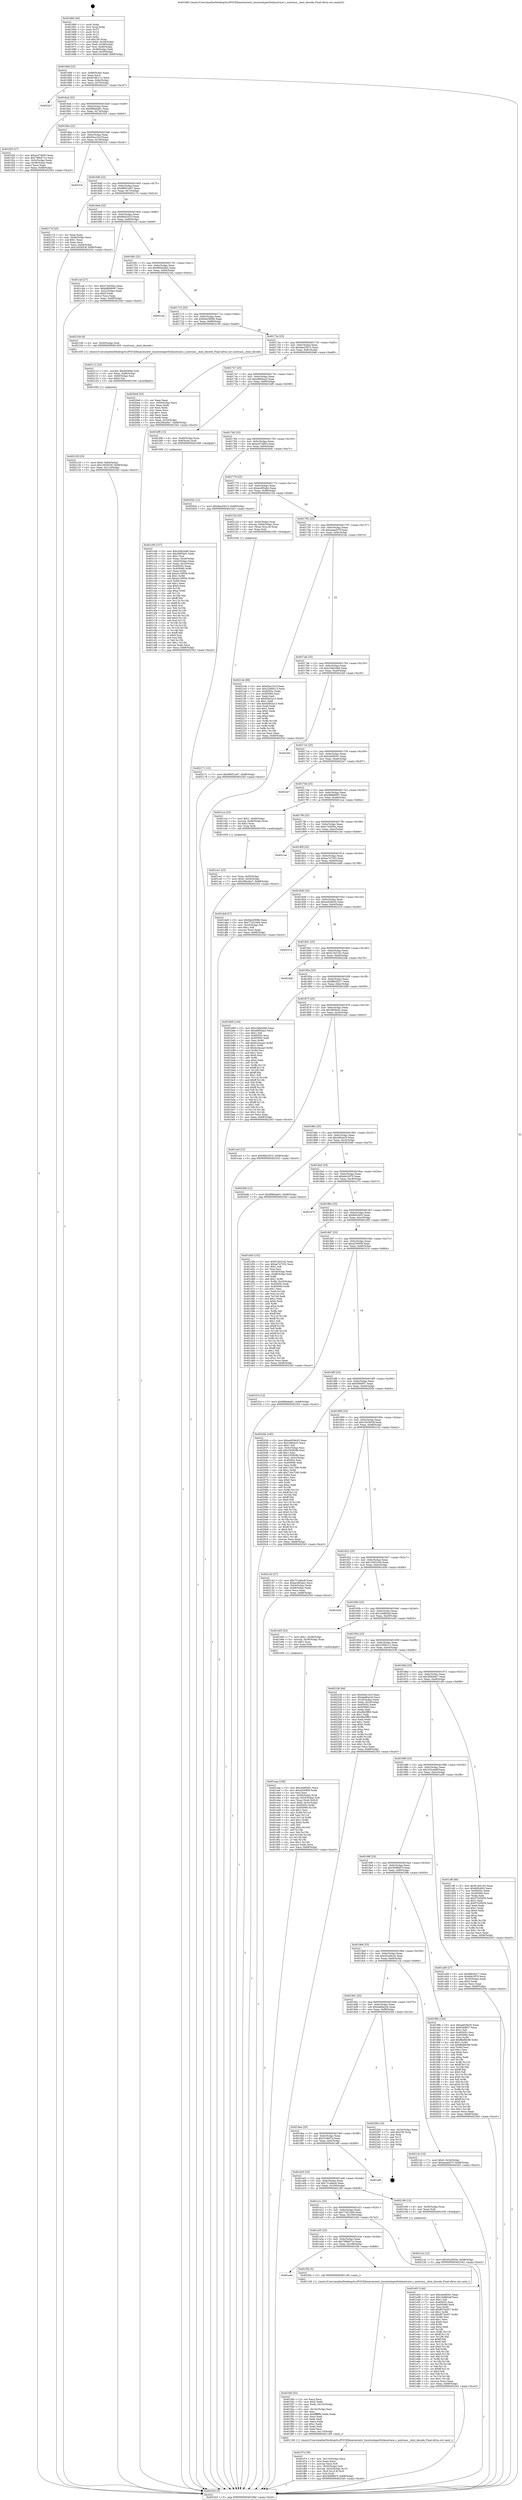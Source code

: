 digraph "0x401660" {
  label = "0x401660 (/mnt/c/Users/mathe/Desktop/tcc/POCII/binaries/extr_linuxtoolsperfutilauxtrace.c_auxtrace__dont_decode_Final-ollvm.out::main(0))"
  labelloc = "t"
  node[shape=record]

  Entry [label="",width=0.3,height=0.3,shape=circle,fillcolor=black,style=filled]
  "0x40168d" [label="{
     0x40168d [23]\l
     | [instrs]\l
     &nbsp;&nbsp;0x40168d \<+3\>: mov -0x68(%rbp),%eax\l
     &nbsp;&nbsp;0x401690 \<+2\>: mov %eax,%ecx\l
     &nbsp;&nbsp;0x401692 \<+6\>: sub $0x8199c112,%ecx\l
     &nbsp;&nbsp;0x401698 \<+3\>: mov %eax,-0x6c(%rbp)\l
     &nbsp;&nbsp;0x40169b \<+3\>: mov %ecx,-0x70(%rbp)\l
     &nbsp;&nbsp;0x40169e \<+6\>: je 00000000004022a7 \<main+0xc47\>\l
  }"]
  "0x4022a7" [label="{
     0x4022a7\l
  }", style=dashed]
  "0x4016a4" [label="{
     0x4016a4 [22]\l
     | [instrs]\l
     &nbsp;&nbsp;0x4016a4 \<+5\>: jmp 00000000004016a9 \<main+0x49\>\l
     &nbsp;&nbsp;0x4016a9 \<+3\>: mov -0x6c(%rbp),%eax\l
     &nbsp;&nbsp;0x4016ac \<+5\>: sub $0x89bb6a61,%eax\l
     &nbsp;&nbsp;0x4016b1 \<+3\>: mov %eax,-0x74(%rbp)\l
     &nbsp;&nbsp;0x4016b4 \<+6\>: je 0000000000401f20 \<main+0x8c0\>\l
  }"]
  Exit [label="",width=0.3,height=0.3,shape=circle,fillcolor=black,style=filled,peripheries=2]
  "0x401f20" [label="{
     0x401f20 [27]\l
     | [instrs]\l
     &nbsp;&nbsp;0x401f20 \<+5\>: mov $0xac074603,%eax\l
     &nbsp;&nbsp;0x401f25 \<+5\>: mov $0x796b671e,%ecx\l
     &nbsp;&nbsp;0x401f2a \<+3\>: mov -0x5c(%rbp),%edx\l
     &nbsp;&nbsp;0x401f2d \<+3\>: cmp -0x58(%rbp),%edx\l
     &nbsp;&nbsp;0x401f30 \<+3\>: cmovl %ecx,%eax\l
     &nbsp;&nbsp;0x401f33 \<+3\>: mov %eax,-0x68(%rbp)\l
     &nbsp;&nbsp;0x401f36 \<+5\>: jmp 0000000000402343 \<main+0xce3\>\l
  }"]
  "0x4016ba" [label="{
     0x4016ba [22]\l
     | [instrs]\l
     &nbsp;&nbsp;0x4016ba \<+5\>: jmp 00000000004016bf \<main+0x5f\>\l
     &nbsp;&nbsp;0x4016bf \<+3\>: mov -0x6c(%rbp),%eax\l
     &nbsp;&nbsp;0x4016c2 \<+5\>: sub $0x93ec1b1f,%eax\l
     &nbsp;&nbsp;0x4016c7 \<+3\>: mov %eax,-0x78(%rbp)\l
     &nbsp;&nbsp;0x4016ca \<+6\>: je 000000000040233c \<main+0xcdc\>\l
  }"]
  "0x4021a2" [label="{
     0x4021a2 [12]\l
     | [instrs]\l
     &nbsp;&nbsp;0x4021a2 \<+7\>: movl $0x45a28c5e,-0x68(%rbp)\l
     &nbsp;&nbsp;0x4021a9 \<+5\>: jmp 0000000000402343 \<main+0xce3\>\l
  }"]
  "0x40233c" [label="{
     0x40233c\l
  }", style=dashed]
  "0x4016d0" [label="{
     0x4016d0 [22]\l
     | [instrs]\l
     &nbsp;&nbsp;0x4016d0 \<+5\>: jmp 00000000004016d5 \<main+0x75\>\l
     &nbsp;&nbsp;0x4016d5 \<+3\>: mov -0x6c(%rbp),%eax\l
     &nbsp;&nbsp;0x4016d8 \<+5\>: sub $0x98651e67,%eax\l
     &nbsp;&nbsp;0x4016dd \<+3\>: mov %eax,-0x7c(%rbp)\l
     &nbsp;&nbsp;0x4016e0 \<+6\>: je 000000000040217d \<main+0xb1d\>\l
  }"]
  "0x402171" [label="{
     0x402171 [12]\l
     | [instrs]\l
     &nbsp;&nbsp;0x402171 \<+7\>: movl $0x98651e67,-0x68(%rbp)\l
     &nbsp;&nbsp;0x402178 \<+5\>: jmp 0000000000402343 \<main+0xce3\>\l
  }"]
  "0x40217d" [label="{
     0x40217d [25]\l
     | [instrs]\l
     &nbsp;&nbsp;0x40217d \<+2\>: xor %eax,%eax\l
     &nbsp;&nbsp;0x40217f \<+3\>: mov -0x64(%rbp),%ecx\l
     &nbsp;&nbsp;0x402182 \<+3\>: sub $0x1,%eax\l
     &nbsp;&nbsp;0x402185 \<+2\>: sub %eax,%ecx\l
     &nbsp;&nbsp;0x402187 \<+3\>: mov %ecx,-0x64(%rbp)\l
     &nbsp;&nbsp;0x40218a \<+7\>: movl $0x1003b53f,-0x68(%rbp)\l
     &nbsp;&nbsp;0x402191 \<+5\>: jmp 0000000000402343 \<main+0xce3\>\l
  }"]
  "0x4016e6" [label="{
     0x4016e6 [22]\l
     | [instrs]\l
     &nbsp;&nbsp;0x4016e6 \<+5\>: jmp 00000000004016eb \<main+0x8b\>\l
     &nbsp;&nbsp;0x4016eb \<+3\>: mov -0x6c(%rbp),%eax\l
     &nbsp;&nbsp;0x4016ee \<+5\>: sub $0x98d1651f,%eax\l
     &nbsp;&nbsp;0x4016f3 \<+3\>: mov %eax,-0x80(%rbp)\l
     &nbsp;&nbsp;0x4016f6 \<+6\>: je 0000000000401caf \<main+0x64f\>\l
  }"]
  "0x402129" [label="{
     0x402129 [25]\l
     | [instrs]\l
     &nbsp;&nbsp;0x402129 \<+7\>: movl $0x0,-0x64(%rbp)\l
     &nbsp;&nbsp;0x402130 \<+7\>: movl $0x1003b53f,-0x68(%rbp)\l
     &nbsp;&nbsp;0x402137 \<+6\>: mov %eax,-0x114(%rbp)\l
     &nbsp;&nbsp;0x40213d \<+5\>: jmp 0000000000402343 \<main+0xce3\>\l
  }"]
  "0x401caf" [label="{
     0x401caf [27]\l
     | [instrs]\l
     &nbsp;&nbsp;0x401caf \<+5\>: mov $0xe74265bc,%eax\l
     &nbsp;&nbsp;0x401cb4 \<+5\>: mov $0xd86b8097,%ecx\l
     &nbsp;&nbsp;0x401cb9 \<+3\>: mov -0x2c(%rbp),%edx\l
     &nbsp;&nbsp;0x401cbc \<+3\>: cmp $0x0,%edx\l
     &nbsp;&nbsp;0x401cbf \<+3\>: cmove %ecx,%eax\l
     &nbsp;&nbsp;0x401cc2 \<+3\>: mov %eax,-0x68(%rbp)\l
     &nbsp;&nbsp;0x401cc5 \<+5\>: jmp 0000000000402343 \<main+0xce3\>\l
  }"]
  "0x4016fc" [label="{
     0x4016fc [25]\l
     | [instrs]\l
     &nbsp;&nbsp;0x4016fc \<+5\>: jmp 0000000000401701 \<main+0xa1\>\l
     &nbsp;&nbsp;0x401701 \<+3\>: mov -0x6c(%rbp),%eax\l
     &nbsp;&nbsp;0x401704 \<+5\>: sub $0x995ed4b2,%eax\l
     &nbsp;&nbsp;0x401709 \<+6\>: mov %eax,-0x84(%rbp)\l
     &nbsp;&nbsp;0x40170f \<+6\>: je 00000000004021ba \<main+0xb5a\>\l
  }"]
  "0x402112" [label="{
     0x402112 [23]\l
     | [instrs]\l
     &nbsp;&nbsp;0x402112 \<+10\>: movabs $0x4030b6,%rdi\l
     &nbsp;&nbsp;0x40211c \<+3\>: mov %eax,-0x60(%rbp)\l
     &nbsp;&nbsp;0x40211f \<+3\>: mov -0x60(%rbp),%esi\l
     &nbsp;&nbsp;0x402122 \<+2\>: mov $0x0,%al\l
     &nbsp;&nbsp;0x402124 \<+5\>: call 0000000000401040 \<printf@plt\>\l
     | [calls]\l
     &nbsp;&nbsp;0x401040 \{1\} (unknown)\l
  }"]
  "0x4021ba" [label="{
     0x4021ba\l
  }", style=dashed]
  "0x401715" [label="{
     0x401715 [25]\l
     | [instrs]\l
     &nbsp;&nbsp;0x401715 \<+5\>: jmp 000000000040171a \<main+0xba\>\l
     &nbsp;&nbsp;0x40171a \<+3\>: mov -0x6c(%rbp),%eax\l
     &nbsp;&nbsp;0x40171d \<+5\>: sub $0x9a42908b,%eax\l
     &nbsp;&nbsp;0x401722 \<+6\>: mov %eax,-0x88(%rbp)\l
     &nbsp;&nbsp;0x401728 \<+6\>: je 0000000000402109 \<main+0xaa9\>\l
  }"]
  "0x401f74" [label="{
     0x401f74 [39]\l
     | [instrs]\l
     &nbsp;&nbsp;0x401f74 \<+6\>: mov -0x110(%rbp),%ecx\l
     &nbsp;&nbsp;0x401f7a \<+3\>: imul %eax,%ecx\l
     &nbsp;&nbsp;0x401f7d \<+3\>: movslq %ecx,%r8\l
     &nbsp;&nbsp;0x401f80 \<+4\>: mov -0x50(%rbp),%r9\l
     &nbsp;&nbsp;0x401f84 \<+4\>: movslq -0x54(%rbp),%r10\l
     &nbsp;&nbsp;0x401f88 \<+4\>: mov (%r9,%r10,8),%r9\l
     &nbsp;&nbsp;0x401f8c \<+3\>: mov %r8,(%r9)\l
     &nbsp;&nbsp;0x401f8f \<+7\>: movl $0x3b998d7f,-0x68(%rbp)\l
     &nbsp;&nbsp;0x401f96 \<+5\>: jmp 0000000000402343 \<main+0xce3\>\l
  }"]
  "0x402109" [label="{
     0x402109 [9]\l
     | [instrs]\l
     &nbsp;&nbsp;0x402109 \<+4\>: mov -0x50(%rbp),%rdi\l
     &nbsp;&nbsp;0x40210d \<+5\>: call 0000000000401450 \<auxtrace__dont_decode\>\l
     | [calls]\l
     &nbsp;&nbsp;0x401450 \{1\} (/mnt/c/Users/mathe/Desktop/tcc/POCII/binaries/extr_linuxtoolsperfutilauxtrace.c_auxtrace__dont_decode_Final-ollvm.out::auxtrace__dont_decode)\l
  }"]
  "0x40172e" [label="{
     0x40172e [25]\l
     | [instrs]\l
     &nbsp;&nbsp;0x40172e \<+5\>: jmp 0000000000401733 \<main+0xd3\>\l
     &nbsp;&nbsp;0x401733 \<+3\>: mov -0x6c(%rbp),%eax\l
     &nbsp;&nbsp;0x401736 \<+5\>: sub $0x9aa25615,%eax\l
     &nbsp;&nbsp;0x40173b \<+6\>: mov %eax,-0x8c(%rbp)\l
     &nbsp;&nbsp;0x401741 \<+6\>: je 00000000004020e8 \<main+0xa88\>\l
  }"]
  "0x401f40" [label="{
     0x401f40 [52]\l
     | [instrs]\l
     &nbsp;&nbsp;0x401f40 \<+2\>: xor %ecx,%ecx\l
     &nbsp;&nbsp;0x401f42 \<+5\>: mov $0x2,%edx\l
     &nbsp;&nbsp;0x401f47 \<+6\>: mov %edx,-0x10c(%rbp)\l
     &nbsp;&nbsp;0x401f4d \<+1\>: cltd\l
     &nbsp;&nbsp;0x401f4e \<+6\>: mov -0x10c(%rbp),%esi\l
     &nbsp;&nbsp;0x401f54 \<+2\>: idiv %esi\l
     &nbsp;&nbsp;0x401f56 \<+6\>: imul $0xfffffffe,%edx,%edx\l
     &nbsp;&nbsp;0x401f5c \<+2\>: mov %ecx,%edi\l
     &nbsp;&nbsp;0x401f5e \<+2\>: sub %edx,%edi\l
     &nbsp;&nbsp;0x401f60 \<+2\>: mov %ecx,%edx\l
     &nbsp;&nbsp;0x401f62 \<+3\>: sub $0x1,%edx\l
     &nbsp;&nbsp;0x401f65 \<+2\>: add %edx,%edi\l
     &nbsp;&nbsp;0x401f67 \<+2\>: sub %edi,%ecx\l
     &nbsp;&nbsp;0x401f69 \<+6\>: mov %ecx,-0x110(%rbp)\l
     &nbsp;&nbsp;0x401f6f \<+5\>: call 0000000000401160 \<next_i\>\l
     | [calls]\l
     &nbsp;&nbsp;0x401160 \{1\} (/mnt/c/Users/mathe/Desktop/tcc/POCII/binaries/extr_linuxtoolsperfutilauxtrace.c_auxtrace__dont_decode_Final-ollvm.out::next_i)\l
  }"]
  "0x4020e8" [label="{
     0x4020e8 [33]\l
     | [instrs]\l
     &nbsp;&nbsp;0x4020e8 \<+2\>: xor %eax,%eax\l
     &nbsp;&nbsp;0x4020ea \<+3\>: mov -0x54(%rbp),%ecx\l
     &nbsp;&nbsp;0x4020ed \<+2\>: mov %eax,%edx\l
     &nbsp;&nbsp;0x4020ef \<+2\>: sub %ecx,%edx\l
     &nbsp;&nbsp;0x4020f1 \<+2\>: mov %eax,%ecx\l
     &nbsp;&nbsp;0x4020f3 \<+3\>: sub $0x1,%ecx\l
     &nbsp;&nbsp;0x4020f6 \<+2\>: add %ecx,%edx\l
     &nbsp;&nbsp;0x4020f8 \<+2\>: sub %edx,%eax\l
     &nbsp;&nbsp;0x4020fa \<+3\>: mov %eax,-0x54(%rbp)\l
     &nbsp;&nbsp;0x4020fd \<+7\>: movl $0x2f0ed4e7,-0x68(%rbp)\l
     &nbsp;&nbsp;0x402104 \<+5\>: jmp 0000000000402343 \<main+0xce3\>\l
  }"]
  "0x401747" [label="{
     0x401747 [25]\l
     | [instrs]\l
     &nbsp;&nbsp;0x401747 \<+5\>: jmp 000000000040174c \<main+0xec\>\l
     &nbsp;&nbsp;0x40174c \<+3\>: mov -0x6c(%rbp),%eax\l
     &nbsp;&nbsp;0x40174f \<+5\>: sub $0xa9fd3aa3,%eax\l
     &nbsp;&nbsp;0x401754 \<+6\>: mov %eax,-0x90(%rbp)\l
     &nbsp;&nbsp;0x40175a \<+6\>: je 0000000000401bf9 \<main+0x599\>\l
  }"]
  "0x401a4e" [label="{
     0x401a4e\l
  }", style=dashed]
  "0x401bf9" [label="{
     0x401bf9 [13]\l
     | [instrs]\l
     &nbsp;&nbsp;0x401bf9 \<+4\>: mov -0x40(%rbp),%rax\l
     &nbsp;&nbsp;0x401bfd \<+4\>: mov 0x8(%rax),%rdi\l
     &nbsp;&nbsp;0x401c01 \<+5\>: call 0000000000401060 \<atoi@plt\>\l
     | [calls]\l
     &nbsp;&nbsp;0x401060 \{1\} (unknown)\l
  }"]
  "0x401760" [label="{
     0x401760 [25]\l
     | [instrs]\l
     &nbsp;&nbsp;0x401760 \<+5\>: jmp 0000000000401765 \<main+0x105\>\l
     &nbsp;&nbsp;0x401765 \<+3\>: mov -0x6c(%rbp),%eax\l
     &nbsp;&nbsp;0x401768 \<+5\>: sub $0xac074603,%eax\l
     &nbsp;&nbsp;0x40176d \<+6\>: mov %eax,-0x94(%rbp)\l
     &nbsp;&nbsp;0x401773 \<+6\>: je 00000000004020dc \<main+0xa7c\>\l
  }"]
  "0x401f3b" [label="{
     0x401f3b [5]\l
     | [instrs]\l
     &nbsp;&nbsp;0x401f3b \<+5\>: call 0000000000401160 \<next_i\>\l
     | [calls]\l
     &nbsp;&nbsp;0x401160 \{1\} (/mnt/c/Users/mathe/Desktop/tcc/POCII/binaries/extr_linuxtoolsperfutilauxtrace.c_auxtrace__dont_decode_Final-ollvm.out::next_i)\l
  }"]
  "0x4020dc" [label="{
     0x4020dc [12]\l
     | [instrs]\l
     &nbsp;&nbsp;0x4020dc \<+7\>: movl $0x9aa25615,-0x68(%rbp)\l
     &nbsp;&nbsp;0x4020e3 \<+5\>: jmp 0000000000402343 \<main+0xce3\>\l
  }"]
  "0x401779" [label="{
     0x401779 [25]\l
     | [instrs]\l
     &nbsp;&nbsp;0x401779 \<+5\>: jmp 000000000040177e \<main+0x11e\>\l
     &nbsp;&nbsp;0x40177e \<+3\>: mov -0x6c(%rbp),%eax\l
     &nbsp;&nbsp;0x401781 \<+5\>: sub $0xacd95ab2,%eax\l
     &nbsp;&nbsp;0x401786 \<+6\>: mov %eax,-0x98(%rbp)\l
     &nbsp;&nbsp;0x40178c \<+6\>: je 000000000040215d \<main+0xafd\>\l
  }"]
  "0x401eaa" [label="{
     0x401eaa [106]\l
     | [instrs]\l
     &nbsp;&nbsp;0x401eaa \<+5\>: mov $0xcb40f261,%ecx\l
     &nbsp;&nbsp;0x401eaf \<+5\>: mov $0xa330959,%edx\l
     &nbsp;&nbsp;0x401eb4 \<+2\>: xor %esi,%esi\l
     &nbsp;&nbsp;0x401eb6 \<+4\>: mov -0x50(%rbp),%rdi\l
     &nbsp;&nbsp;0x401eba \<+4\>: movslq -0x54(%rbp),%r8\l
     &nbsp;&nbsp;0x401ebe \<+4\>: mov %rax,(%rdi,%r8,8)\l
     &nbsp;&nbsp;0x401ec2 \<+7\>: movl $0x0,-0x5c(%rbp)\l
     &nbsp;&nbsp;0x401ec9 \<+8\>: mov 0x40505c,%r9d\l
     &nbsp;&nbsp;0x401ed1 \<+8\>: mov 0x405060,%r10d\l
     &nbsp;&nbsp;0x401ed9 \<+3\>: sub $0x1,%esi\l
     &nbsp;&nbsp;0x401edc \<+3\>: mov %r9d,%r11d\l
     &nbsp;&nbsp;0x401edf \<+3\>: add %esi,%r11d\l
     &nbsp;&nbsp;0x401ee2 \<+4\>: imul %r11d,%r9d\l
     &nbsp;&nbsp;0x401ee6 \<+4\>: and $0x1,%r9d\l
     &nbsp;&nbsp;0x401eea \<+4\>: cmp $0x0,%r9d\l
     &nbsp;&nbsp;0x401eee \<+3\>: sete %bl\l
     &nbsp;&nbsp;0x401ef1 \<+4\>: cmp $0xa,%r10d\l
     &nbsp;&nbsp;0x401ef5 \<+4\>: setl %r14b\l
     &nbsp;&nbsp;0x401ef9 \<+3\>: mov %bl,%r15b\l
     &nbsp;&nbsp;0x401efc \<+3\>: and %r14b,%r15b\l
     &nbsp;&nbsp;0x401eff \<+3\>: xor %r14b,%bl\l
     &nbsp;&nbsp;0x401f02 \<+3\>: or %bl,%r15b\l
     &nbsp;&nbsp;0x401f05 \<+4\>: test $0x1,%r15b\l
     &nbsp;&nbsp;0x401f09 \<+3\>: cmovne %edx,%ecx\l
     &nbsp;&nbsp;0x401f0c \<+3\>: mov %ecx,-0x68(%rbp)\l
     &nbsp;&nbsp;0x401f0f \<+5\>: jmp 0000000000402343 \<main+0xce3\>\l
  }"]
  "0x40215d" [label="{
     0x40215d [20]\l
     | [instrs]\l
     &nbsp;&nbsp;0x40215d \<+4\>: mov -0x50(%rbp),%rax\l
     &nbsp;&nbsp;0x402161 \<+4\>: movslq -0x64(%rbp),%rcx\l
     &nbsp;&nbsp;0x402165 \<+4\>: mov (%rax,%rcx,8),%rax\l
     &nbsp;&nbsp;0x402169 \<+3\>: mov %rax,%rdi\l
     &nbsp;&nbsp;0x40216c \<+5\>: call 0000000000401030 \<free@plt\>\l
     | [calls]\l
     &nbsp;&nbsp;0x401030 \{1\} (unknown)\l
  }"]
  "0x401792" [label="{
     0x401792 [25]\l
     | [instrs]\l
     &nbsp;&nbsp;0x401792 \<+5\>: jmp 0000000000401797 \<main+0x137\>\l
     &nbsp;&nbsp;0x401797 \<+3\>: mov -0x6c(%rbp),%eax\l
     &nbsp;&nbsp;0x40179a \<+5\>: sub $0xaeaed37f,%eax\l
     &nbsp;&nbsp;0x40179f \<+6\>: mov %eax,-0x9c(%rbp)\l
     &nbsp;&nbsp;0x4017a5 \<+6\>: je 00000000004021de \<main+0xb7e\>\l
  }"]
  "0x401a35" [label="{
     0x401a35 [25]\l
     | [instrs]\l
     &nbsp;&nbsp;0x401a35 \<+5\>: jmp 0000000000401a3a \<main+0x3da\>\l
     &nbsp;&nbsp;0x401a3a \<+3\>: mov -0x6c(%rbp),%eax\l
     &nbsp;&nbsp;0x401a3d \<+5\>: sub $0x796b671e,%eax\l
     &nbsp;&nbsp;0x401a42 \<+6\>: mov %eax,-0x108(%rbp)\l
     &nbsp;&nbsp;0x401a48 \<+6\>: je 0000000000401f3b \<main+0x8db\>\l
  }"]
  "0x4021de" [label="{
     0x4021de [88]\l
     | [instrs]\l
     &nbsp;&nbsp;0x4021de \<+5\>: mov $0x93ec1b1f,%eax\l
     &nbsp;&nbsp;0x4021e3 \<+5\>: mov $0x22000c13,%ecx\l
     &nbsp;&nbsp;0x4021e8 \<+7\>: mov 0x40505c,%edx\l
     &nbsp;&nbsp;0x4021ef \<+7\>: mov 0x405060,%esi\l
     &nbsp;&nbsp;0x4021f6 \<+2\>: mov %edx,%edi\l
     &nbsp;&nbsp;0x4021f8 \<+6\>: sub $0x92fe2a13,%edi\l
     &nbsp;&nbsp;0x4021fe \<+3\>: sub $0x1,%edi\l
     &nbsp;&nbsp;0x402201 \<+6\>: add $0x92fe2a13,%edi\l
     &nbsp;&nbsp;0x402207 \<+3\>: imul %edi,%edx\l
     &nbsp;&nbsp;0x40220a \<+3\>: and $0x1,%edx\l
     &nbsp;&nbsp;0x40220d \<+3\>: cmp $0x0,%edx\l
     &nbsp;&nbsp;0x402210 \<+4\>: sete %r8b\l
     &nbsp;&nbsp;0x402214 \<+3\>: cmp $0xa,%esi\l
     &nbsp;&nbsp;0x402217 \<+4\>: setl %r9b\l
     &nbsp;&nbsp;0x40221b \<+3\>: mov %r8b,%r10b\l
     &nbsp;&nbsp;0x40221e \<+3\>: and %r9b,%r10b\l
     &nbsp;&nbsp;0x402221 \<+3\>: xor %r9b,%r8b\l
     &nbsp;&nbsp;0x402224 \<+3\>: or %r8b,%r10b\l
     &nbsp;&nbsp;0x402227 \<+4\>: test $0x1,%r10b\l
     &nbsp;&nbsp;0x40222b \<+3\>: cmovne %ecx,%eax\l
     &nbsp;&nbsp;0x40222e \<+3\>: mov %eax,-0x68(%rbp)\l
     &nbsp;&nbsp;0x402231 \<+5\>: jmp 0000000000402343 \<main+0xce3\>\l
  }"]
  "0x4017ab" [label="{
     0x4017ab [25]\l
     | [instrs]\l
     &nbsp;&nbsp;0x4017ab \<+5\>: jmp 00000000004017b0 \<main+0x150\>\l
     &nbsp;&nbsp;0x4017b0 \<+3\>: mov -0x6c(%rbp),%eax\l
     &nbsp;&nbsp;0x4017b3 \<+5\>: sub $0xc5db2d48,%eax\l
     &nbsp;&nbsp;0x4017b8 \<+6\>: mov %eax,-0xa0(%rbp)\l
     &nbsp;&nbsp;0x4017be \<+6\>: je 00000000004022bf \<main+0xc5f\>\l
  }"]
  "0x401e03" [label="{
     0x401e03 [144]\l
     | [instrs]\l
     &nbsp;&nbsp;0x401e03 \<+5\>: mov $0xcb40f261,%eax\l
     &nbsp;&nbsp;0x401e08 \<+5\>: mov $0x16d8d2af,%ecx\l
     &nbsp;&nbsp;0x401e0d \<+2\>: mov $0x1,%dl\l
     &nbsp;&nbsp;0x401e0f \<+7\>: mov 0x40505c,%esi\l
     &nbsp;&nbsp;0x401e16 \<+7\>: mov 0x405060,%edi\l
     &nbsp;&nbsp;0x401e1d \<+3\>: mov %esi,%r8d\l
     &nbsp;&nbsp;0x401e20 \<+7\>: add $0x8f73a457,%r8d\l
     &nbsp;&nbsp;0x401e27 \<+4\>: sub $0x1,%r8d\l
     &nbsp;&nbsp;0x401e2b \<+7\>: sub $0x8f73a457,%r8d\l
     &nbsp;&nbsp;0x401e32 \<+4\>: imul %r8d,%esi\l
     &nbsp;&nbsp;0x401e36 \<+3\>: and $0x1,%esi\l
     &nbsp;&nbsp;0x401e39 \<+3\>: cmp $0x0,%esi\l
     &nbsp;&nbsp;0x401e3c \<+4\>: sete %r9b\l
     &nbsp;&nbsp;0x401e40 \<+3\>: cmp $0xa,%edi\l
     &nbsp;&nbsp;0x401e43 \<+4\>: setl %r10b\l
     &nbsp;&nbsp;0x401e47 \<+3\>: mov %r9b,%r11b\l
     &nbsp;&nbsp;0x401e4a \<+4\>: xor $0xff,%r11b\l
     &nbsp;&nbsp;0x401e4e \<+3\>: mov %r10b,%bl\l
     &nbsp;&nbsp;0x401e51 \<+3\>: xor $0xff,%bl\l
     &nbsp;&nbsp;0x401e54 \<+3\>: xor $0x0,%dl\l
     &nbsp;&nbsp;0x401e57 \<+3\>: mov %r11b,%r14b\l
     &nbsp;&nbsp;0x401e5a \<+4\>: and $0x0,%r14b\l
     &nbsp;&nbsp;0x401e5e \<+3\>: and %dl,%r9b\l
     &nbsp;&nbsp;0x401e61 \<+3\>: mov %bl,%r15b\l
     &nbsp;&nbsp;0x401e64 \<+4\>: and $0x0,%r15b\l
     &nbsp;&nbsp;0x401e68 \<+3\>: and %dl,%r10b\l
     &nbsp;&nbsp;0x401e6b \<+3\>: or %r9b,%r14b\l
     &nbsp;&nbsp;0x401e6e \<+3\>: or %r10b,%r15b\l
     &nbsp;&nbsp;0x401e71 \<+3\>: xor %r15b,%r14b\l
     &nbsp;&nbsp;0x401e74 \<+3\>: or %bl,%r11b\l
     &nbsp;&nbsp;0x401e77 \<+4\>: xor $0xff,%r11b\l
     &nbsp;&nbsp;0x401e7b \<+3\>: or $0x0,%dl\l
     &nbsp;&nbsp;0x401e7e \<+3\>: and %dl,%r11b\l
     &nbsp;&nbsp;0x401e81 \<+3\>: or %r11b,%r14b\l
     &nbsp;&nbsp;0x401e84 \<+4\>: test $0x1,%r14b\l
     &nbsp;&nbsp;0x401e88 \<+3\>: cmovne %ecx,%eax\l
     &nbsp;&nbsp;0x401e8b \<+3\>: mov %eax,-0x68(%rbp)\l
     &nbsp;&nbsp;0x401e8e \<+5\>: jmp 0000000000402343 \<main+0xce3\>\l
  }"]
  "0x4022bf" [label="{
     0x4022bf\l
  }", style=dashed]
  "0x4017c4" [label="{
     0x4017c4 [25]\l
     | [instrs]\l
     &nbsp;&nbsp;0x4017c4 \<+5\>: jmp 00000000004017c9 \<main+0x169\>\l
     &nbsp;&nbsp;0x4017c9 \<+3\>: mov -0x6c(%rbp),%eax\l
     &nbsp;&nbsp;0x4017cc \<+5\>: sub $0xcb40f261,%eax\l
     &nbsp;&nbsp;0x4017d1 \<+6\>: mov %eax,-0xa4(%rbp)\l
     &nbsp;&nbsp;0x4017d7 \<+6\>: je 00000000004022e7 \<main+0xc87\>\l
  }"]
  "0x401a1c" [label="{
     0x401a1c [25]\l
     | [instrs]\l
     &nbsp;&nbsp;0x401a1c \<+5\>: jmp 0000000000401a21 \<main+0x3c1\>\l
     &nbsp;&nbsp;0x401a21 \<+3\>: mov -0x6c(%rbp),%eax\l
     &nbsp;&nbsp;0x401a24 \<+5\>: sub $0x77d21b94,%eax\l
     &nbsp;&nbsp;0x401a29 \<+6\>: mov %eax,-0x104(%rbp)\l
     &nbsp;&nbsp;0x401a2f \<+6\>: je 0000000000401e03 \<main+0x7a3\>\l
  }"]
  "0x4022e7" [label="{
     0x4022e7\l
  }", style=dashed]
  "0x4017dd" [label="{
     0x4017dd [25]\l
     | [instrs]\l
     &nbsp;&nbsp;0x4017dd \<+5\>: jmp 00000000004017e2 \<main+0x182\>\l
     &nbsp;&nbsp;0x4017e2 \<+3\>: mov -0x6c(%rbp),%eax\l
     &nbsp;&nbsp;0x4017e5 \<+5\>: sub $0xd86b8097,%eax\l
     &nbsp;&nbsp;0x4017ea \<+6\>: mov %eax,-0xa8(%rbp)\l
     &nbsp;&nbsp;0x4017f0 \<+6\>: je 0000000000401cca \<main+0x66a\>\l
  }"]
  "0x402196" [label="{
     0x402196 [12]\l
     | [instrs]\l
     &nbsp;&nbsp;0x402196 \<+4\>: mov -0x50(%rbp),%rax\l
     &nbsp;&nbsp;0x40219a \<+3\>: mov %rax,%rdi\l
     &nbsp;&nbsp;0x40219d \<+5\>: call 0000000000401030 \<free@plt\>\l
     | [calls]\l
     &nbsp;&nbsp;0x401030 \{1\} (unknown)\l
  }"]
  "0x401cca" [label="{
     0x401cca [23]\l
     | [instrs]\l
     &nbsp;&nbsp;0x401cca \<+7\>: movl $0x1,-0x48(%rbp)\l
     &nbsp;&nbsp;0x401cd1 \<+4\>: movslq -0x48(%rbp),%rax\l
     &nbsp;&nbsp;0x401cd5 \<+4\>: shl $0x3,%rax\l
     &nbsp;&nbsp;0x401cd9 \<+3\>: mov %rax,%rdi\l
     &nbsp;&nbsp;0x401cdc \<+5\>: call 0000000000401050 \<malloc@plt\>\l
     | [calls]\l
     &nbsp;&nbsp;0x401050 \{1\} (unknown)\l
  }"]
  "0x4017f6" [label="{
     0x4017f6 [25]\l
     | [instrs]\l
     &nbsp;&nbsp;0x4017f6 \<+5\>: jmp 00000000004017fb \<main+0x19b\>\l
     &nbsp;&nbsp;0x4017fb \<+3\>: mov -0x6c(%rbp),%eax\l
     &nbsp;&nbsp;0x4017fe \<+5\>: sub $0xe74265bc,%eax\l
     &nbsp;&nbsp;0x401803 \<+6\>: mov %eax,-0xac(%rbp)\l
     &nbsp;&nbsp;0x401809 \<+6\>: je 00000000004021ae \<main+0xb4e\>\l
  }"]
  "0x401a03" [label="{
     0x401a03 [25]\l
     | [instrs]\l
     &nbsp;&nbsp;0x401a03 \<+5\>: jmp 0000000000401a08 \<main+0x3a8\>\l
     &nbsp;&nbsp;0x401a08 \<+3\>: mov -0x6c(%rbp),%eax\l
     &nbsp;&nbsp;0x401a0b \<+5\>: sub $0x731e6ac8,%eax\l
     &nbsp;&nbsp;0x401a10 \<+6\>: mov %eax,-0x100(%rbp)\l
     &nbsp;&nbsp;0x401a16 \<+6\>: je 0000000000402196 \<main+0xb36\>\l
  }"]
  "0x4021ae" [label="{
     0x4021ae\l
  }", style=dashed]
  "0x40180f" [label="{
     0x40180f [25]\l
     | [instrs]\l
     &nbsp;&nbsp;0x40180f \<+5\>: jmp 0000000000401814 \<main+0x1b4\>\l
     &nbsp;&nbsp;0x401814 \<+3\>: mov -0x6c(%rbp),%eax\l
     &nbsp;&nbsp;0x401817 \<+5\>: sub $0xee7e7352,%eax\l
     &nbsp;&nbsp;0x40181c \<+6\>: mov %eax,-0xb0(%rbp)\l
     &nbsp;&nbsp;0x401822 \<+6\>: je 0000000000401de8 \<main+0x788\>\l
  }"]
  "0x401af9" [label="{
     0x401af9\l
  }", style=dashed]
  "0x401de8" [label="{
     0x401de8 [27]\l
     | [instrs]\l
     &nbsp;&nbsp;0x401de8 \<+5\>: mov $0x9a42908b,%eax\l
     &nbsp;&nbsp;0x401ded \<+5\>: mov $0x77d21b94,%ecx\l
     &nbsp;&nbsp;0x401df2 \<+3\>: mov -0x25(%rbp),%dl\l
     &nbsp;&nbsp;0x401df5 \<+3\>: test $0x1,%dl\l
     &nbsp;&nbsp;0x401df8 \<+3\>: cmovne %ecx,%eax\l
     &nbsp;&nbsp;0x401dfb \<+3\>: mov %eax,-0x68(%rbp)\l
     &nbsp;&nbsp;0x401dfe \<+5\>: jmp 0000000000402343 \<main+0xce3\>\l
  }"]
  "0x401828" [label="{
     0x401828 [25]\l
     | [instrs]\l
     &nbsp;&nbsp;0x401828 \<+5\>: jmp 000000000040182d \<main+0x1cd\>\l
     &nbsp;&nbsp;0x40182d \<+3\>: mov -0x6c(%rbp),%eax\l
     &nbsp;&nbsp;0x401830 \<+5\>: sub $0xee929e35,%eax\l
     &nbsp;&nbsp;0x401835 \<+6\>: mov %eax,-0xb4(%rbp)\l
     &nbsp;&nbsp;0x40183b \<+6\>: je 000000000040231d \<main+0xcbd\>\l
  }"]
  "0x4019ea" [label="{
     0x4019ea [25]\l
     | [instrs]\l
     &nbsp;&nbsp;0x4019ea \<+5\>: jmp 00000000004019ef \<main+0x38f\>\l
     &nbsp;&nbsp;0x4019ef \<+3\>: mov -0x6c(%rbp),%eax\l
     &nbsp;&nbsp;0x4019f2 \<+5\>: sub $0x518fef7a,%eax\l
     &nbsp;&nbsp;0x4019f7 \<+6\>: mov %eax,-0xfc(%rbp)\l
     &nbsp;&nbsp;0x4019fd \<+6\>: je 0000000000401af9 \<main+0x499\>\l
  }"]
  "0x40231d" [label="{
     0x40231d\l
  }", style=dashed]
  "0x401841" [label="{
     0x401841 [25]\l
     | [instrs]\l
     &nbsp;&nbsp;0x401841 \<+5\>: jmp 0000000000401846 \<main+0x1e6\>\l
     &nbsp;&nbsp;0x401846 \<+3\>: mov -0x6c(%rbp),%eax\l
     &nbsp;&nbsp;0x401849 \<+5\>: sub $0xf12b5162,%eax\l
     &nbsp;&nbsp;0x40184e \<+6\>: mov %eax,-0xb8(%rbp)\l
     &nbsp;&nbsp;0x401854 \<+6\>: je 00000000004022db \<main+0xc7b\>\l
  }"]
  "0x402294" [label="{
     0x402294 [19]\l
     | [instrs]\l
     &nbsp;&nbsp;0x402294 \<+3\>: mov -0x24(%rbp),%eax\l
     &nbsp;&nbsp;0x402297 \<+7\>: add $0x100,%rsp\l
     &nbsp;&nbsp;0x40229e \<+1\>: pop %rbx\l
     &nbsp;&nbsp;0x40229f \<+2\>: pop %r12\l
     &nbsp;&nbsp;0x4022a1 \<+2\>: pop %r14\l
     &nbsp;&nbsp;0x4022a3 \<+2\>: pop %r15\l
     &nbsp;&nbsp;0x4022a5 \<+1\>: pop %rbp\l
     &nbsp;&nbsp;0x4022a6 \<+1\>: ret\l
  }"]
  "0x4022db" [label="{
     0x4022db\l
  }", style=dashed]
  "0x40185a" [label="{
     0x40185a [25]\l
     | [instrs]\l
     &nbsp;&nbsp;0x40185a \<+5\>: jmp 000000000040185f \<main+0x1ff\>\l
     &nbsp;&nbsp;0x40185f \<+3\>: mov -0x6c(%rbp),%eax\l
     &nbsp;&nbsp;0x401862 \<+5\>: sub $0xf8bc9217,%eax\l
     &nbsp;&nbsp;0x401867 \<+6\>: mov %eax,-0xbc(%rbp)\l
     &nbsp;&nbsp;0x40186d \<+6\>: je 0000000000401b69 \<main+0x509\>\l
  }"]
  "0x4019d1" [label="{
     0x4019d1 [25]\l
     | [instrs]\l
     &nbsp;&nbsp;0x4019d1 \<+5\>: jmp 00000000004019d6 \<main+0x376\>\l
     &nbsp;&nbsp;0x4019d6 \<+3\>: mov -0x6c(%rbp),%eax\l
     &nbsp;&nbsp;0x4019d9 \<+5\>: sub $0x4a86a2cb,%eax\l
     &nbsp;&nbsp;0x4019de \<+6\>: mov %eax,-0xf8(%rbp)\l
     &nbsp;&nbsp;0x4019e4 \<+6\>: je 0000000000402294 \<main+0xc34\>\l
  }"]
  "0x401b69" [label="{
     0x401b69 [144]\l
     | [instrs]\l
     &nbsp;&nbsp;0x401b69 \<+5\>: mov $0xc5db2d48,%eax\l
     &nbsp;&nbsp;0x401b6e \<+5\>: mov $0xa9fd3aa3,%ecx\l
     &nbsp;&nbsp;0x401b73 \<+2\>: mov $0x1,%dl\l
     &nbsp;&nbsp;0x401b75 \<+7\>: mov 0x40505c,%esi\l
     &nbsp;&nbsp;0x401b7c \<+7\>: mov 0x405060,%edi\l
     &nbsp;&nbsp;0x401b83 \<+3\>: mov %esi,%r8d\l
     &nbsp;&nbsp;0x401b86 \<+7\>: add $0xbc3acaa3,%r8d\l
     &nbsp;&nbsp;0x401b8d \<+4\>: sub $0x1,%r8d\l
     &nbsp;&nbsp;0x401b91 \<+7\>: sub $0xbc3acaa3,%r8d\l
     &nbsp;&nbsp;0x401b98 \<+4\>: imul %r8d,%esi\l
     &nbsp;&nbsp;0x401b9c \<+3\>: and $0x1,%esi\l
     &nbsp;&nbsp;0x401b9f \<+3\>: cmp $0x0,%esi\l
     &nbsp;&nbsp;0x401ba2 \<+4\>: sete %r9b\l
     &nbsp;&nbsp;0x401ba6 \<+3\>: cmp $0xa,%edi\l
     &nbsp;&nbsp;0x401ba9 \<+4\>: setl %r10b\l
     &nbsp;&nbsp;0x401bad \<+3\>: mov %r9b,%r11b\l
     &nbsp;&nbsp;0x401bb0 \<+4\>: xor $0xff,%r11b\l
     &nbsp;&nbsp;0x401bb4 \<+3\>: mov %r10b,%bl\l
     &nbsp;&nbsp;0x401bb7 \<+3\>: xor $0xff,%bl\l
     &nbsp;&nbsp;0x401bba \<+3\>: xor $0x1,%dl\l
     &nbsp;&nbsp;0x401bbd \<+3\>: mov %r11b,%r14b\l
     &nbsp;&nbsp;0x401bc0 \<+4\>: and $0xff,%r14b\l
     &nbsp;&nbsp;0x401bc4 \<+3\>: and %dl,%r9b\l
     &nbsp;&nbsp;0x401bc7 \<+3\>: mov %bl,%r15b\l
     &nbsp;&nbsp;0x401bca \<+4\>: and $0xff,%r15b\l
     &nbsp;&nbsp;0x401bce \<+3\>: and %dl,%r10b\l
     &nbsp;&nbsp;0x401bd1 \<+3\>: or %r9b,%r14b\l
     &nbsp;&nbsp;0x401bd4 \<+3\>: or %r10b,%r15b\l
     &nbsp;&nbsp;0x401bd7 \<+3\>: xor %r15b,%r14b\l
     &nbsp;&nbsp;0x401bda \<+3\>: or %bl,%r11b\l
     &nbsp;&nbsp;0x401bdd \<+4\>: xor $0xff,%r11b\l
     &nbsp;&nbsp;0x401be1 \<+3\>: or $0x1,%dl\l
     &nbsp;&nbsp;0x401be4 \<+3\>: and %dl,%r11b\l
     &nbsp;&nbsp;0x401be7 \<+3\>: or %r11b,%r14b\l
     &nbsp;&nbsp;0x401bea \<+4\>: test $0x1,%r14b\l
     &nbsp;&nbsp;0x401bee \<+3\>: cmovne %ecx,%eax\l
     &nbsp;&nbsp;0x401bf1 \<+3\>: mov %eax,-0x68(%rbp)\l
     &nbsp;&nbsp;0x401bf4 \<+5\>: jmp 0000000000402343 \<main+0xce3\>\l
  }"]
  "0x401873" [label="{
     0x401873 [25]\l
     | [instrs]\l
     &nbsp;&nbsp;0x401873 \<+5\>: jmp 0000000000401878 \<main+0x218\>\l
     &nbsp;&nbsp;0x401878 \<+3\>: mov -0x6c(%rbp),%eax\l
     &nbsp;&nbsp;0x40187b \<+5\>: sub $0x3805ed1,%eax\l
     &nbsp;&nbsp;0x401880 \<+6\>: mov %eax,-0xc0(%rbp)\l
     &nbsp;&nbsp;0x401886 \<+6\>: je 0000000000401ca3 \<main+0x643\>\l
  }"]
  "0x4021cb" [label="{
     0x4021cb [19]\l
     | [instrs]\l
     &nbsp;&nbsp;0x4021cb \<+7\>: movl $0x0,-0x34(%rbp)\l
     &nbsp;&nbsp;0x4021d2 \<+7\>: movl $0xaeaed37f,-0x68(%rbp)\l
     &nbsp;&nbsp;0x4021d9 \<+5\>: jmp 0000000000402343 \<main+0xce3\>\l
  }"]
  "0x401ca3" [label="{
     0x401ca3 [12]\l
     | [instrs]\l
     &nbsp;&nbsp;0x401ca3 \<+7\>: movl $0x98d1651f,-0x68(%rbp)\l
     &nbsp;&nbsp;0x401caa \<+5\>: jmp 0000000000402343 \<main+0xce3\>\l
  }"]
  "0x40188c" [label="{
     0x40188c [25]\l
     | [instrs]\l
     &nbsp;&nbsp;0x40188c \<+5\>: jmp 0000000000401891 \<main+0x231\>\l
     &nbsp;&nbsp;0x401891 \<+3\>: mov -0x6c(%rbp),%eax\l
     &nbsp;&nbsp;0x401894 \<+5\>: sub $0x3db0a25,%eax\l
     &nbsp;&nbsp;0x401899 \<+6\>: mov %eax,-0xc4(%rbp)\l
     &nbsp;&nbsp;0x40189f \<+6\>: je 00000000004020d0 \<main+0xa70\>\l
  }"]
  "0x4019b8" [label="{
     0x4019b8 [25]\l
     | [instrs]\l
     &nbsp;&nbsp;0x4019b8 \<+5\>: jmp 00000000004019bd \<main+0x35d\>\l
     &nbsp;&nbsp;0x4019bd \<+3\>: mov -0x6c(%rbp),%eax\l
     &nbsp;&nbsp;0x4019c0 \<+5\>: sub $0x45a28c5e,%eax\l
     &nbsp;&nbsp;0x4019c5 \<+6\>: mov %eax,-0xf4(%rbp)\l
     &nbsp;&nbsp;0x4019cb \<+6\>: je 00000000004021cb \<main+0xb6b\>\l
  }"]
  "0x4020d0" [label="{
     0x4020d0 [12]\l
     | [instrs]\l
     &nbsp;&nbsp;0x4020d0 \<+7\>: movl $0x89bb6a61,-0x68(%rbp)\l
     &nbsp;&nbsp;0x4020d7 \<+5\>: jmp 0000000000402343 \<main+0xce3\>\l
  }"]
  "0x4018a5" [label="{
     0x4018a5 [25]\l
     | [instrs]\l
     &nbsp;&nbsp;0x4018a5 \<+5\>: jmp 00000000004018aa \<main+0x24a\>\l
     &nbsp;&nbsp;0x4018aa \<+3\>: mov -0x6c(%rbp),%eax\l
     &nbsp;&nbsp;0x4018ad \<+5\>: sub $0x6dc2970,%eax\l
     &nbsp;&nbsp;0x4018b2 \<+6\>: mov %eax,-0xc8(%rbp)\l
     &nbsp;&nbsp;0x4018b8 \<+6\>: je 0000000000401a73 \<main+0x413\>\l
  }"]
  "0x401f9b" [label="{
     0x401f9b [144]\l
     | [instrs]\l
     &nbsp;&nbsp;0x401f9b \<+5\>: mov $0xee929e35,%eax\l
     &nbsp;&nbsp;0x401fa0 \<+5\>: mov $0xf39d957,%ecx\l
     &nbsp;&nbsp;0x401fa5 \<+2\>: mov $0x1,%dl\l
     &nbsp;&nbsp;0x401fa7 \<+7\>: mov 0x40505c,%esi\l
     &nbsp;&nbsp;0x401fae \<+7\>: mov 0x405060,%edi\l
     &nbsp;&nbsp;0x401fb5 \<+3\>: mov %esi,%r8d\l
     &nbsp;&nbsp;0x401fb8 \<+7\>: add $0xf8e89c88,%r8d\l
     &nbsp;&nbsp;0x401fbf \<+4\>: sub $0x1,%r8d\l
     &nbsp;&nbsp;0x401fc3 \<+7\>: sub $0xf8e89c88,%r8d\l
     &nbsp;&nbsp;0x401fca \<+4\>: imul %r8d,%esi\l
     &nbsp;&nbsp;0x401fce \<+3\>: and $0x1,%esi\l
     &nbsp;&nbsp;0x401fd1 \<+3\>: cmp $0x0,%esi\l
     &nbsp;&nbsp;0x401fd4 \<+4\>: sete %r9b\l
     &nbsp;&nbsp;0x401fd8 \<+3\>: cmp $0xa,%edi\l
     &nbsp;&nbsp;0x401fdb \<+4\>: setl %r10b\l
     &nbsp;&nbsp;0x401fdf \<+3\>: mov %r9b,%r11b\l
     &nbsp;&nbsp;0x401fe2 \<+4\>: xor $0xff,%r11b\l
     &nbsp;&nbsp;0x401fe6 \<+3\>: mov %r10b,%bl\l
     &nbsp;&nbsp;0x401fe9 \<+3\>: xor $0xff,%bl\l
     &nbsp;&nbsp;0x401fec \<+3\>: xor $0x0,%dl\l
     &nbsp;&nbsp;0x401fef \<+3\>: mov %r11b,%r14b\l
     &nbsp;&nbsp;0x401ff2 \<+4\>: and $0x0,%r14b\l
     &nbsp;&nbsp;0x401ff6 \<+3\>: and %dl,%r9b\l
     &nbsp;&nbsp;0x401ff9 \<+3\>: mov %bl,%r15b\l
     &nbsp;&nbsp;0x401ffc \<+4\>: and $0x0,%r15b\l
     &nbsp;&nbsp;0x402000 \<+3\>: and %dl,%r10b\l
     &nbsp;&nbsp;0x402003 \<+3\>: or %r9b,%r14b\l
     &nbsp;&nbsp;0x402006 \<+3\>: or %r10b,%r15b\l
     &nbsp;&nbsp;0x402009 \<+3\>: xor %r15b,%r14b\l
     &nbsp;&nbsp;0x40200c \<+3\>: or %bl,%r11b\l
     &nbsp;&nbsp;0x40200f \<+4\>: xor $0xff,%r11b\l
     &nbsp;&nbsp;0x402013 \<+3\>: or $0x0,%dl\l
     &nbsp;&nbsp;0x402016 \<+3\>: and %dl,%r11b\l
     &nbsp;&nbsp;0x402019 \<+3\>: or %r11b,%r14b\l
     &nbsp;&nbsp;0x40201c \<+4\>: test $0x1,%r14b\l
     &nbsp;&nbsp;0x402020 \<+3\>: cmovne %ecx,%eax\l
     &nbsp;&nbsp;0x402023 \<+3\>: mov %eax,-0x68(%rbp)\l
     &nbsp;&nbsp;0x402026 \<+5\>: jmp 0000000000402343 \<main+0xce3\>\l
  }"]
  "0x401a73" [label="{
     0x401a73\l
  }", style=dashed]
  "0x4018be" [label="{
     0x4018be [25]\l
     | [instrs]\l
     &nbsp;&nbsp;0x4018be \<+5\>: jmp 00000000004018c3 \<main+0x263\>\l
     &nbsp;&nbsp;0x4018c3 \<+3\>: mov -0x6c(%rbp),%eax\l
     &nbsp;&nbsp;0x4018c6 \<+5\>: sub $0x8d5c602,%eax\l
     &nbsp;&nbsp;0x4018cb \<+6\>: mov %eax,-0xcc(%rbp)\l
     &nbsp;&nbsp;0x4018d1 \<+6\>: je 0000000000401d50 \<main+0x6f0\>\l
  }"]
  "0x401ce1" [label="{
     0x401ce1 [23]\l
     | [instrs]\l
     &nbsp;&nbsp;0x401ce1 \<+4\>: mov %rax,-0x50(%rbp)\l
     &nbsp;&nbsp;0x401ce5 \<+7\>: movl $0x0,-0x54(%rbp)\l
     &nbsp;&nbsp;0x401cec \<+7\>: movl $0x2f0ed4e7,-0x68(%rbp)\l
     &nbsp;&nbsp;0x401cf3 \<+5\>: jmp 0000000000402343 \<main+0xce3\>\l
  }"]
  "0x401d50" [label="{
     0x401d50 [152]\l
     | [instrs]\l
     &nbsp;&nbsp;0x401d50 \<+5\>: mov $0xf12b5162,%eax\l
     &nbsp;&nbsp;0x401d55 \<+5\>: mov $0xee7e7352,%ecx\l
     &nbsp;&nbsp;0x401d5a \<+2\>: mov $0x1,%dl\l
     &nbsp;&nbsp;0x401d5c \<+2\>: xor %esi,%esi\l
     &nbsp;&nbsp;0x401d5e \<+3\>: mov -0x54(%rbp),%edi\l
     &nbsp;&nbsp;0x401d61 \<+3\>: cmp -0x48(%rbp),%edi\l
     &nbsp;&nbsp;0x401d64 \<+4\>: setl %r8b\l
     &nbsp;&nbsp;0x401d68 \<+4\>: and $0x1,%r8b\l
     &nbsp;&nbsp;0x401d6c \<+4\>: mov %r8b,-0x25(%rbp)\l
     &nbsp;&nbsp;0x401d70 \<+7\>: mov 0x40505c,%edi\l
     &nbsp;&nbsp;0x401d77 \<+8\>: mov 0x405060,%r9d\l
     &nbsp;&nbsp;0x401d7f \<+3\>: sub $0x1,%esi\l
     &nbsp;&nbsp;0x401d82 \<+3\>: mov %edi,%r10d\l
     &nbsp;&nbsp;0x401d85 \<+3\>: add %esi,%r10d\l
     &nbsp;&nbsp;0x401d88 \<+4\>: imul %r10d,%edi\l
     &nbsp;&nbsp;0x401d8c \<+3\>: and $0x1,%edi\l
     &nbsp;&nbsp;0x401d8f \<+3\>: cmp $0x0,%edi\l
     &nbsp;&nbsp;0x401d92 \<+4\>: sete %r8b\l
     &nbsp;&nbsp;0x401d96 \<+4\>: cmp $0xa,%r9d\l
     &nbsp;&nbsp;0x401d9a \<+4\>: setl %r11b\l
     &nbsp;&nbsp;0x401d9e \<+3\>: mov %r8b,%bl\l
     &nbsp;&nbsp;0x401da1 \<+3\>: xor $0xff,%bl\l
     &nbsp;&nbsp;0x401da4 \<+3\>: mov %r11b,%r14b\l
     &nbsp;&nbsp;0x401da7 \<+4\>: xor $0xff,%r14b\l
     &nbsp;&nbsp;0x401dab \<+3\>: xor $0x1,%dl\l
     &nbsp;&nbsp;0x401dae \<+3\>: mov %bl,%r15b\l
     &nbsp;&nbsp;0x401db1 \<+4\>: and $0xff,%r15b\l
     &nbsp;&nbsp;0x401db5 \<+3\>: and %dl,%r8b\l
     &nbsp;&nbsp;0x401db8 \<+3\>: mov %r14b,%r12b\l
     &nbsp;&nbsp;0x401dbb \<+4\>: and $0xff,%r12b\l
     &nbsp;&nbsp;0x401dbf \<+3\>: and %dl,%r11b\l
     &nbsp;&nbsp;0x401dc2 \<+3\>: or %r8b,%r15b\l
     &nbsp;&nbsp;0x401dc5 \<+3\>: or %r11b,%r12b\l
     &nbsp;&nbsp;0x401dc8 \<+3\>: xor %r12b,%r15b\l
     &nbsp;&nbsp;0x401dcb \<+3\>: or %r14b,%bl\l
     &nbsp;&nbsp;0x401dce \<+3\>: xor $0xff,%bl\l
     &nbsp;&nbsp;0x401dd1 \<+3\>: or $0x1,%dl\l
     &nbsp;&nbsp;0x401dd4 \<+2\>: and %dl,%bl\l
     &nbsp;&nbsp;0x401dd6 \<+3\>: or %bl,%r15b\l
     &nbsp;&nbsp;0x401dd9 \<+4\>: test $0x1,%r15b\l
     &nbsp;&nbsp;0x401ddd \<+3\>: cmovne %ecx,%eax\l
     &nbsp;&nbsp;0x401de0 \<+3\>: mov %eax,-0x68(%rbp)\l
     &nbsp;&nbsp;0x401de3 \<+5\>: jmp 0000000000402343 \<main+0xce3\>\l
  }"]
  "0x4018d7" [label="{
     0x4018d7 [25]\l
     | [instrs]\l
     &nbsp;&nbsp;0x4018d7 \<+5\>: jmp 00000000004018dc \<main+0x27c\>\l
     &nbsp;&nbsp;0x4018dc \<+3\>: mov -0x6c(%rbp),%eax\l
     &nbsp;&nbsp;0x4018df \<+5\>: sub $0xa330959,%eax\l
     &nbsp;&nbsp;0x4018e4 \<+6\>: mov %eax,-0xd0(%rbp)\l
     &nbsp;&nbsp;0x4018ea \<+6\>: je 0000000000401f14 \<main+0x8b4\>\l
  }"]
  "0x401c06" [label="{
     0x401c06 [157]\l
     | [instrs]\l
     &nbsp;&nbsp;0x401c06 \<+5\>: mov $0xc5db2d48,%ecx\l
     &nbsp;&nbsp;0x401c0b \<+5\>: mov $0x3805ed1,%edx\l
     &nbsp;&nbsp;0x401c10 \<+3\>: mov $0x1,%sil\l
     &nbsp;&nbsp;0x401c13 \<+3\>: mov %eax,-0x44(%rbp)\l
     &nbsp;&nbsp;0x401c16 \<+3\>: mov -0x44(%rbp),%eax\l
     &nbsp;&nbsp;0x401c19 \<+3\>: mov %eax,-0x2c(%rbp)\l
     &nbsp;&nbsp;0x401c1c \<+7\>: mov 0x40505c,%eax\l
     &nbsp;&nbsp;0x401c23 \<+8\>: mov 0x405060,%r8d\l
     &nbsp;&nbsp;0x401c2b \<+3\>: mov %eax,%r9d\l
     &nbsp;&nbsp;0x401c2e \<+7\>: add $0xe312f05b,%r9d\l
     &nbsp;&nbsp;0x401c35 \<+4\>: sub $0x1,%r9d\l
     &nbsp;&nbsp;0x401c39 \<+7\>: sub $0xe312f05b,%r9d\l
     &nbsp;&nbsp;0x401c40 \<+4\>: imul %r9d,%eax\l
     &nbsp;&nbsp;0x401c44 \<+3\>: and $0x1,%eax\l
     &nbsp;&nbsp;0x401c47 \<+3\>: cmp $0x0,%eax\l
     &nbsp;&nbsp;0x401c4a \<+4\>: sete %r10b\l
     &nbsp;&nbsp;0x401c4e \<+4\>: cmp $0xa,%r8d\l
     &nbsp;&nbsp;0x401c52 \<+4\>: setl %r11b\l
     &nbsp;&nbsp;0x401c56 \<+3\>: mov %r10b,%bl\l
     &nbsp;&nbsp;0x401c59 \<+3\>: xor $0xff,%bl\l
     &nbsp;&nbsp;0x401c5c \<+3\>: mov %r11b,%r14b\l
     &nbsp;&nbsp;0x401c5f \<+4\>: xor $0xff,%r14b\l
     &nbsp;&nbsp;0x401c63 \<+4\>: xor $0x0,%sil\l
     &nbsp;&nbsp;0x401c67 \<+3\>: mov %bl,%r15b\l
     &nbsp;&nbsp;0x401c6a \<+4\>: and $0x0,%r15b\l
     &nbsp;&nbsp;0x401c6e \<+3\>: and %sil,%r10b\l
     &nbsp;&nbsp;0x401c71 \<+3\>: mov %r14b,%r12b\l
     &nbsp;&nbsp;0x401c74 \<+4\>: and $0x0,%r12b\l
     &nbsp;&nbsp;0x401c78 \<+3\>: and %sil,%r11b\l
     &nbsp;&nbsp;0x401c7b \<+3\>: or %r10b,%r15b\l
     &nbsp;&nbsp;0x401c7e \<+3\>: or %r11b,%r12b\l
     &nbsp;&nbsp;0x401c81 \<+3\>: xor %r12b,%r15b\l
     &nbsp;&nbsp;0x401c84 \<+3\>: or %r14b,%bl\l
     &nbsp;&nbsp;0x401c87 \<+3\>: xor $0xff,%bl\l
     &nbsp;&nbsp;0x401c8a \<+4\>: or $0x0,%sil\l
     &nbsp;&nbsp;0x401c8e \<+3\>: and %sil,%bl\l
     &nbsp;&nbsp;0x401c91 \<+3\>: or %bl,%r15b\l
     &nbsp;&nbsp;0x401c94 \<+4\>: test $0x1,%r15b\l
     &nbsp;&nbsp;0x401c98 \<+3\>: cmovne %edx,%ecx\l
     &nbsp;&nbsp;0x401c9b \<+3\>: mov %ecx,-0x68(%rbp)\l
     &nbsp;&nbsp;0x401c9e \<+5\>: jmp 0000000000402343 \<main+0xce3\>\l
  }"]
  "0x401f14" [label="{
     0x401f14 [12]\l
     | [instrs]\l
     &nbsp;&nbsp;0x401f14 \<+7\>: movl $0x89bb6a61,-0x68(%rbp)\l
     &nbsp;&nbsp;0x401f1b \<+5\>: jmp 0000000000402343 \<main+0xce3\>\l
  }"]
  "0x4018f0" [label="{
     0x4018f0 [25]\l
     | [instrs]\l
     &nbsp;&nbsp;0x4018f0 \<+5\>: jmp 00000000004018f5 \<main+0x295\>\l
     &nbsp;&nbsp;0x4018f5 \<+3\>: mov -0x6c(%rbp),%eax\l
     &nbsp;&nbsp;0x4018f8 \<+5\>: sub $0xf39d957,%eax\l
     &nbsp;&nbsp;0x4018fd \<+6\>: mov %eax,-0xd4(%rbp)\l
     &nbsp;&nbsp;0x401903 \<+6\>: je 000000000040202b \<main+0x9cb\>\l
  }"]
  "0x401660" [label="{
     0x401660 [45]\l
     | [instrs]\l
     &nbsp;&nbsp;0x401660 \<+1\>: push %rbp\l
     &nbsp;&nbsp;0x401661 \<+3\>: mov %rsp,%rbp\l
     &nbsp;&nbsp;0x401664 \<+2\>: push %r15\l
     &nbsp;&nbsp;0x401666 \<+2\>: push %r14\l
     &nbsp;&nbsp;0x401668 \<+2\>: push %r12\l
     &nbsp;&nbsp;0x40166a \<+1\>: push %rbx\l
     &nbsp;&nbsp;0x40166b \<+7\>: sub $0x100,%rsp\l
     &nbsp;&nbsp;0x401672 \<+7\>: movl $0x0,-0x34(%rbp)\l
     &nbsp;&nbsp;0x401679 \<+3\>: mov %edi,-0x38(%rbp)\l
     &nbsp;&nbsp;0x40167c \<+4\>: mov %rsi,-0x40(%rbp)\l
     &nbsp;&nbsp;0x401680 \<+3\>: mov -0x38(%rbp),%edi\l
     &nbsp;&nbsp;0x401683 \<+3\>: mov %edi,-0x30(%rbp)\l
     &nbsp;&nbsp;0x401686 \<+7\>: movl $0x333cda8f,-0x68(%rbp)\l
  }"]
  "0x40202b" [label="{
     0x40202b [165]\l
     | [instrs]\l
     &nbsp;&nbsp;0x40202b \<+5\>: mov $0xee929e35,%eax\l
     &nbsp;&nbsp;0x402030 \<+5\>: mov $0x3db0a25,%ecx\l
     &nbsp;&nbsp;0x402035 \<+2\>: mov $0x1,%dl\l
     &nbsp;&nbsp;0x402037 \<+3\>: mov -0x5c(%rbp),%esi\l
     &nbsp;&nbsp;0x40203a \<+6\>: add $0x2205fc9b,%esi\l
     &nbsp;&nbsp;0x402040 \<+3\>: add $0x1,%esi\l
     &nbsp;&nbsp;0x402043 \<+6\>: sub $0x2205fc9b,%esi\l
     &nbsp;&nbsp;0x402049 \<+3\>: mov %esi,-0x5c(%rbp)\l
     &nbsp;&nbsp;0x40204c \<+7\>: mov 0x40505c,%esi\l
     &nbsp;&nbsp;0x402053 \<+7\>: mov 0x405060,%edi\l
     &nbsp;&nbsp;0x40205a \<+3\>: mov %esi,%r8d\l
     &nbsp;&nbsp;0x40205d \<+7\>: sub $0x716a7300,%r8d\l
     &nbsp;&nbsp;0x402064 \<+4\>: sub $0x1,%r8d\l
     &nbsp;&nbsp;0x402068 \<+7\>: add $0x716a7300,%r8d\l
     &nbsp;&nbsp;0x40206f \<+4\>: imul %r8d,%esi\l
     &nbsp;&nbsp;0x402073 \<+3\>: and $0x1,%esi\l
     &nbsp;&nbsp;0x402076 \<+3\>: cmp $0x0,%esi\l
     &nbsp;&nbsp;0x402079 \<+4\>: sete %r9b\l
     &nbsp;&nbsp;0x40207d \<+3\>: cmp $0xa,%edi\l
     &nbsp;&nbsp;0x402080 \<+4\>: setl %r10b\l
     &nbsp;&nbsp;0x402084 \<+3\>: mov %r9b,%r11b\l
     &nbsp;&nbsp;0x402087 \<+4\>: xor $0xff,%r11b\l
     &nbsp;&nbsp;0x40208b \<+3\>: mov %r10b,%bl\l
     &nbsp;&nbsp;0x40208e \<+3\>: xor $0xff,%bl\l
     &nbsp;&nbsp;0x402091 \<+3\>: xor $0x0,%dl\l
     &nbsp;&nbsp;0x402094 \<+3\>: mov %r11b,%r14b\l
     &nbsp;&nbsp;0x402097 \<+4\>: and $0x0,%r14b\l
     &nbsp;&nbsp;0x40209b \<+3\>: and %dl,%r9b\l
     &nbsp;&nbsp;0x40209e \<+3\>: mov %bl,%r15b\l
     &nbsp;&nbsp;0x4020a1 \<+4\>: and $0x0,%r15b\l
     &nbsp;&nbsp;0x4020a5 \<+3\>: and %dl,%r10b\l
     &nbsp;&nbsp;0x4020a8 \<+3\>: or %r9b,%r14b\l
     &nbsp;&nbsp;0x4020ab \<+3\>: or %r10b,%r15b\l
     &nbsp;&nbsp;0x4020ae \<+3\>: xor %r15b,%r14b\l
     &nbsp;&nbsp;0x4020b1 \<+3\>: or %bl,%r11b\l
     &nbsp;&nbsp;0x4020b4 \<+4\>: xor $0xff,%r11b\l
     &nbsp;&nbsp;0x4020b8 \<+3\>: or $0x0,%dl\l
     &nbsp;&nbsp;0x4020bb \<+3\>: and %dl,%r11b\l
     &nbsp;&nbsp;0x4020be \<+3\>: or %r11b,%r14b\l
     &nbsp;&nbsp;0x4020c1 \<+4\>: test $0x1,%r14b\l
     &nbsp;&nbsp;0x4020c5 \<+3\>: cmovne %ecx,%eax\l
     &nbsp;&nbsp;0x4020c8 \<+3\>: mov %eax,-0x68(%rbp)\l
     &nbsp;&nbsp;0x4020cb \<+5\>: jmp 0000000000402343 \<main+0xce3\>\l
  }"]
  "0x401909" [label="{
     0x401909 [25]\l
     | [instrs]\l
     &nbsp;&nbsp;0x401909 \<+5\>: jmp 000000000040190e \<main+0x2ae\>\l
     &nbsp;&nbsp;0x40190e \<+3\>: mov -0x6c(%rbp),%eax\l
     &nbsp;&nbsp;0x401911 \<+5\>: sub $0x1003b53f,%eax\l
     &nbsp;&nbsp;0x401916 \<+6\>: mov %eax,-0xd8(%rbp)\l
     &nbsp;&nbsp;0x40191c \<+6\>: je 0000000000402142 \<main+0xae2\>\l
  }"]
  "0x402343" [label="{
     0x402343 [5]\l
     | [instrs]\l
     &nbsp;&nbsp;0x402343 \<+5\>: jmp 000000000040168d \<main+0x2d\>\l
  }"]
  "0x402142" [label="{
     0x402142 [27]\l
     | [instrs]\l
     &nbsp;&nbsp;0x402142 \<+5\>: mov $0x731e6ac8,%eax\l
     &nbsp;&nbsp;0x402147 \<+5\>: mov $0xacd95ab2,%ecx\l
     &nbsp;&nbsp;0x40214c \<+3\>: mov -0x64(%rbp),%edx\l
     &nbsp;&nbsp;0x40214f \<+3\>: cmp -0x48(%rbp),%edx\l
     &nbsp;&nbsp;0x402152 \<+3\>: cmovl %ecx,%eax\l
     &nbsp;&nbsp;0x402155 \<+3\>: mov %eax,-0x68(%rbp)\l
     &nbsp;&nbsp;0x402158 \<+5\>: jmp 0000000000402343 \<main+0xce3\>\l
  }"]
  "0x401922" [label="{
     0x401922 [25]\l
     | [instrs]\l
     &nbsp;&nbsp;0x401922 \<+5\>: jmp 0000000000401927 \<main+0x2c7\>\l
     &nbsp;&nbsp;0x401927 \<+3\>: mov -0x6c(%rbp),%eax\l
     &nbsp;&nbsp;0x40192a \<+5\>: sub $0x10b52c09,%eax\l
     &nbsp;&nbsp;0x40192f \<+6\>: mov %eax,-0xdc(%rbp)\l
     &nbsp;&nbsp;0x401935 \<+6\>: je 0000000000401b5d \<main+0x4fd\>\l
  }"]
  "0x40199f" [label="{
     0x40199f [25]\l
     | [instrs]\l
     &nbsp;&nbsp;0x40199f \<+5\>: jmp 00000000004019a4 \<main+0x344\>\l
     &nbsp;&nbsp;0x4019a4 \<+3\>: mov -0x6c(%rbp),%eax\l
     &nbsp;&nbsp;0x4019a7 \<+5\>: sub $0x3b998d7f,%eax\l
     &nbsp;&nbsp;0x4019ac \<+6\>: mov %eax,-0xf0(%rbp)\l
     &nbsp;&nbsp;0x4019b2 \<+6\>: je 0000000000401f9b \<main+0x93b\>\l
  }"]
  "0x401b5d" [label="{
     0x401b5d\l
  }", style=dashed]
  "0x40193b" [label="{
     0x40193b [25]\l
     | [instrs]\l
     &nbsp;&nbsp;0x40193b \<+5\>: jmp 0000000000401940 \<main+0x2e0\>\l
     &nbsp;&nbsp;0x401940 \<+3\>: mov -0x6c(%rbp),%eax\l
     &nbsp;&nbsp;0x401943 \<+5\>: sub $0x16d8d2af,%eax\l
     &nbsp;&nbsp;0x401948 \<+6\>: mov %eax,-0xe0(%rbp)\l
     &nbsp;&nbsp;0x40194e \<+6\>: je 0000000000401e93 \<main+0x833\>\l
  }"]
  "0x401a58" [label="{
     0x401a58 [27]\l
     | [instrs]\l
     &nbsp;&nbsp;0x401a58 \<+5\>: mov $0xf8bc9217,%eax\l
     &nbsp;&nbsp;0x401a5d \<+5\>: mov $0x6dc2970,%ecx\l
     &nbsp;&nbsp;0x401a62 \<+3\>: mov -0x30(%rbp),%edx\l
     &nbsp;&nbsp;0x401a65 \<+3\>: cmp $0x2,%edx\l
     &nbsp;&nbsp;0x401a68 \<+3\>: cmovne %ecx,%eax\l
     &nbsp;&nbsp;0x401a6b \<+3\>: mov %eax,-0x68(%rbp)\l
     &nbsp;&nbsp;0x401a6e \<+5\>: jmp 0000000000402343 \<main+0xce3\>\l
  }"]
  "0x401e93" [label="{
     0x401e93 [23]\l
     | [instrs]\l
     &nbsp;&nbsp;0x401e93 \<+7\>: movl $0x1,-0x58(%rbp)\l
     &nbsp;&nbsp;0x401e9a \<+4\>: movslq -0x58(%rbp),%rax\l
     &nbsp;&nbsp;0x401e9e \<+4\>: shl $0x3,%rax\l
     &nbsp;&nbsp;0x401ea2 \<+3\>: mov %rax,%rdi\l
     &nbsp;&nbsp;0x401ea5 \<+5\>: call 0000000000401050 \<malloc@plt\>\l
     | [calls]\l
     &nbsp;&nbsp;0x401050 \{1\} (unknown)\l
  }"]
  "0x401954" [label="{
     0x401954 [25]\l
     | [instrs]\l
     &nbsp;&nbsp;0x401954 \<+5\>: jmp 0000000000401959 \<main+0x2f9\>\l
     &nbsp;&nbsp;0x401959 \<+3\>: mov -0x6c(%rbp),%eax\l
     &nbsp;&nbsp;0x40195c \<+5\>: sub $0x22000c13,%eax\l
     &nbsp;&nbsp;0x401961 \<+6\>: mov %eax,-0xe4(%rbp)\l
     &nbsp;&nbsp;0x401967 \<+6\>: je 0000000000402236 \<main+0xbd6\>\l
  }"]
  "0x401986" [label="{
     0x401986 [25]\l
     | [instrs]\l
     &nbsp;&nbsp;0x401986 \<+5\>: jmp 000000000040198b \<main+0x32b\>\l
     &nbsp;&nbsp;0x40198b \<+3\>: mov -0x6c(%rbp),%eax\l
     &nbsp;&nbsp;0x40198e \<+5\>: sub $0x333cda8f,%eax\l
     &nbsp;&nbsp;0x401993 \<+6\>: mov %eax,-0xec(%rbp)\l
     &nbsp;&nbsp;0x401999 \<+6\>: je 0000000000401a58 \<main+0x3f8\>\l
  }"]
  "0x402236" [label="{
     0x402236 [94]\l
     | [instrs]\l
     &nbsp;&nbsp;0x402236 \<+5\>: mov $0x93ec1b1f,%eax\l
     &nbsp;&nbsp;0x40223b \<+5\>: mov $0x4a86a2cb,%ecx\l
     &nbsp;&nbsp;0x402240 \<+3\>: mov -0x34(%rbp),%edx\l
     &nbsp;&nbsp;0x402243 \<+3\>: mov %edx,-0x24(%rbp)\l
     &nbsp;&nbsp;0x402246 \<+7\>: mov 0x40505c,%edx\l
     &nbsp;&nbsp;0x40224d \<+7\>: mov 0x405060,%esi\l
     &nbsp;&nbsp;0x402254 \<+2\>: mov %edx,%edi\l
     &nbsp;&nbsp;0x402256 \<+6\>: sub $0xd9e5ff63,%edi\l
     &nbsp;&nbsp;0x40225c \<+3\>: sub $0x1,%edi\l
     &nbsp;&nbsp;0x40225f \<+6\>: add $0xd9e5ff63,%edi\l
     &nbsp;&nbsp;0x402265 \<+3\>: imul %edi,%edx\l
     &nbsp;&nbsp;0x402268 \<+3\>: and $0x1,%edx\l
     &nbsp;&nbsp;0x40226b \<+3\>: cmp $0x0,%edx\l
     &nbsp;&nbsp;0x40226e \<+4\>: sete %r8b\l
     &nbsp;&nbsp;0x402272 \<+3\>: cmp $0xa,%esi\l
     &nbsp;&nbsp;0x402275 \<+4\>: setl %r9b\l
     &nbsp;&nbsp;0x402279 \<+3\>: mov %r8b,%r10b\l
     &nbsp;&nbsp;0x40227c \<+3\>: and %r9b,%r10b\l
     &nbsp;&nbsp;0x40227f \<+3\>: xor %r9b,%r8b\l
     &nbsp;&nbsp;0x402282 \<+3\>: or %r8b,%r10b\l
     &nbsp;&nbsp;0x402285 \<+4\>: test $0x1,%r10b\l
     &nbsp;&nbsp;0x402289 \<+3\>: cmovne %ecx,%eax\l
     &nbsp;&nbsp;0x40228c \<+3\>: mov %eax,-0x68(%rbp)\l
     &nbsp;&nbsp;0x40228f \<+5\>: jmp 0000000000402343 \<main+0xce3\>\l
  }"]
  "0x40196d" [label="{
     0x40196d [25]\l
     | [instrs]\l
     &nbsp;&nbsp;0x40196d \<+5\>: jmp 0000000000401972 \<main+0x312\>\l
     &nbsp;&nbsp;0x401972 \<+3\>: mov -0x6c(%rbp),%eax\l
     &nbsp;&nbsp;0x401975 \<+5\>: sub $0x2f0ed4e7,%eax\l
     &nbsp;&nbsp;0x40197a \<+6\>: mov %eax,-0xe8(%rbp)\l
     &nbsp;&nbsp;0x401980 \<+6\>: je 0000000000401cf8 \<main+0x698\>\l
  }"]
  "0x401cf8" [label="{
     0x401cf8 [88]\l
     | [instrs]\l
     &nbsp;&nbsp;0x401cf8 \<+5\>: mov $0xf12b5162,%eax\l
     &nbsp;&nbsp;0x401cfd \<+5\>: mov $0x8d5c602,%ecx\l
     &nbsp;&nbsp;0x401d02 \<+7\>: mov 0x40505c,%edx\l
     &nbsp;&nbsp;0x401d09 \<+7\>: mov 0x405060,%esi\l
     &nbsp;&nbsp;0x401d10 \<+2\>: mov %edx,%edi\l
     &nbsp;&nbsp;0x401d12 \<+6\>: sub $0xf7020059,%edi\l
     &nbsp;&nbsp;0x401d18 \<+3\>: sub $0x1,%edi\l
     &nbsp;&nbsp;0x401d1b \<+6\>: add $0xf7020059,%edi\l
     &nbsp;&nbsp;0x401d21 \<+3\>: imul %edi,%edx\l
     &nbsp;&nbsp;0x401d24 \<+3\>: and $0x1,%edx\l
     &nbsp;&nbsp;0x401d27 \<+3\>: cmp $0x0,%edx\l
     &nbsp;&nbsp;0x401d2a \<+4\>: sete %r8b\l
     &nbsp;&nbsp;0x401d2e \<+3\>: cmp $0xa,%esi\l
     &nbsp;&nbsp;0x401d31 \<+4\>: setl %r9b\l
     &nbsp;&nbsp;0x401d35 \<+3\>: mov %r8b,%r10b\l
     &nbsp;&nbsp;0x401d38 \<+3\>: and %r9b,%r10b\l
     &nbsp;&nbsp;0x401d3b \<+3\>: xor %r9b,%r8b\l
     &nbsp;&nbsp;0x401d3e \<+3\>: or %r8b,%r10b\l
     &nbsp;&nbsp;0x401d41 \<+4\>: test $0x1,%r10b\l
     &nbsp;&nbsp;0x401d45 \<+3\>: cmovne %ecx,%eax\l
     &nbsp;&nbsp;0x401d48 \<+3\>: mov %eax,-0x68(%rbp)\l
     &nbsp;&nbsp;0x401d4b \<+5\>: jmp 0000000000402343 \<main+0xce3\>\l
  }"]
  Entry -> "0x401660" [label=" 1"]
  "0x40168d" -> "0x4022a7" [label=" 0"]
  "0x40168d" -> "0x4016a4" [label=" 33"]
  "0x402294" -> Exit [label=" 1"]
  "0x4016a4" -> "0x401f20" [label=" 2"]
  "0x4016a4" -> "0x4016ba" [label=" 31"]
  "0x402236" -> "0x402343" [label=" 1"]
  "0x4016ba" -> "0x40233c" [label=" 0"]
  "0x4016ba" -> "0x4016d0" [label=" 31"]
  "0x4021de" -> "0x402343" [label=" 1"]
  "0x4016d0" -> "0x40217d" [label=" 1"]
  "0x4016d0" -> "0x4016e6" [label=" 30"]
  "0x4021cb" -> "0x402343" [label=" 1"]
  "0x4016e6" -> "0x401caf" [label=" 1"]
  "0x4016e6" -> "0x4016fc" [label=" 29"]
  "0x4021a2" -> "0x402343" [label=" 1"]
  "0x4016fc" -> "0x4021ba" [label=" 0"]
  "0x4016fc" -> "0x401715" [label=" 29"]
  "0x402196" -> "0x4021a2" [label=" 1"]
  "0x401715" -> "0x402109" [label=" 1"]
  "0x401715" -> "0x40172e" [label=" 28"]
  "0x40217d" -> "0x402343" [label=" 1"]
  "0x40172e" -> "0x4020e8" [label=" 1"]
  "0x40172e" -> "0x401747" [label=" 27"]
  "0x402171" -> "0x402343" [label=" 1"]
  "0x401747" -> "0x401bf9" [label=" 1"]
  "0x401747" -> "0x401760" [label=" 26"]
  "0x40215d" -> "0x402171" [label=" 1"]
  "0x401760" -> "0x4020dc" [label=" 1"]
  "0x401760" -> "0x401779" [label=" 25"]
  "0x402142" -> "0x402343" [label=" 2"]
  "0x401779" -> "0x40215d" [label=" 1"]
  "0x401779" -> "0x401792" [label=" 24"]
  "0x402112" -> "0x402129" [label=" 1"]
  "0x401792" -> "0x4021de" [label=" 1"]
  "0x401792" -> "0x4017ab" [label=" 23"]
  "0x402109" -> "0x402112" [label=" 1"]
  "0x4017ab" -> "0x4022bf" [label=" 0"]
  "0x4017ab" -> "0x4017c4" [label=" 23"]
  "0x4020e8" -> "0x402343" [label=" 1"]
  "0x4017c4" -> "0x4022e7" [label=" 0"]
  "0x4017c4" -> "0x4017dd" [label=" 23"]
  "0x4020d0" -> "0x402343" [label=" 1"]
  "0x4017dd" -> "0x401cca" [label=" 1"]
  "0x4017dd" -> "0x4017f6" [label=" 22"]
  "0x40202b" -> "0x402343" [label=" 1"]
  "0x4017f6" -> "0x4021ae" [label=" 0"]
  "0x4017f6" -> "0x40180f" [label=" 22"]
  "0x401f74" -> "0x402343" [label=" 1"]
  "0x40180f" -> "0x401de8" [label=" 2"]
  "0x40180f" -> "0x401828" [label=" 20"]
  "0x401f40" -> "0x401f74" [label=" 1"]
  "0x401828" -> "0x40231d" [label=" 0"]
  "0x401828" -> "0x401841" [label=" 20"]
  "0x401a35" -> "0x401a4e" [label=" 0"]
  "0x401841" -> "0x4022db" [label=" 0"]
  "0x401841" -> "0x40185a" [label=" 20"]
  "0x401a35" -> "0x401f3b" [label=" 1"]
  "0x40185a" -> "0x401b69" [label=" 1"]
  "0x40185a" -> "0x401873" [label=" 19"]
  "0x401f20" -> "0x402343" [label=" 2"]
  "0x401873" -> "0x401ca3" [label=" 1"]
  "0x401873" -> "0x40188c" [label=" 18"]
  "0x401f14" -> "0x402343" [label=" 1"]
  "0x40188c" -> "0x4020d0" [label=" 1"]
  "0x40188c" -> "0x4018a5" [label=" 17"]
  "0x401e93" -> "0x401eaa" [label=" 1"]
  "0x4018a5" -> "0x401a73" [label=" 0"]
  "0x4018a5" -> "0x4018be" [label=" 17"]
  "0x401e03" -> "0x402343" [label=" 1"]
  "0x4018be" -> "0x401d50" [label=" 2"]
  "0x4018be" -> "0x4018d7" [label=" 15"]
  "0x401a1c" -> "0x401e03" [label=" 1"]
  "0x4018d7" -> "0x401f14" [label=" 1"]
  "0x4018d7" -> "0x4018f0" [label=" 14"]
  "0x4020dc" -> "0x402343" [label=" 1"]
  "0x4018f0" -> "0x40202b" [label=" 1"]
  "0x4018f0" -> "0x401909" [label=" 13"]
  "0x401a03" -> "0x401a1c" [label=" 2"]
  "0x401909" -> "0x402142" [label=" 2"]
  "0x401909" -> "0x401922" [label=" 11"]
  "0x401a03" -> "0x402196" [label=" 1"]
  "0x401922" -> "0x401b5d" [label=" 0"]
  "0x401922" -> "0x40193b" [label=" 11"]
  "0x401f9b" -> "0x402343" [label=" 1"]
  "0x40193b" -> "0x401e93" [label=" 1"]
  "0x40193b" -> "0x401954" [label=" 10"]
  "0x4019ea" -> "0x401a03" [label=" 3"]
  "0x401954" -> "0x402236" [label=" 1"]
  "0x401954" -> "0x40196d" [label=" 9"]
  "0x401f3b" -> "0x401f40" [label=" 1"]
  "0x40196d" -> "0x401cf8" [label=" 2"]
  "0x40196d" -> "0x401986" [label=" 7"]
  "0x4019ea" -> "0x401af9" [label=" 0"]
  "0x401986" -> "0x401a58" [label=" 1"]
  "0x401986" -> "0x40199f" [label=" 6"]
  "0x401a58" -> "0x402343" [label=" 1"]
  "0x401660" -> "0x40168d" [label=" 1"]
  "0x402343" -> "0x40168d" [label=" 32"]
  "0x401b69" -> "0x402343" [label=" 1"]
  "0x401bf9" -> "0x401c06" [label=" 1"]
  "0x401c06" -> "0x402343" [label=" 1"]
  "0x401ca3" -> "0x402343" [label=" 1"]
  "0x401caf" -> "0x402343" [label=" 1"]
  "0x401cca" -> "0x401ce1" [label=" 1"]
  "0x401ce1" -> "0x402343" [label=" 1"]
  "0x401cf8" -> "0x402343" [label=" 2"]
  "0x401d50" -> "0x402343" [label=" 2"]
  "0x401de8" -> "0x402343" [label=" 2"]
  "0x401a1c" -> "0x401a35" [label=" 1"]
  "0x40199f" -> "0x401f9b" [label=" 1"]
  "0x40199f" -> "0x4019b8" [label=" 5"]
  "0x401eaa" -> "0x402343" [label=" 1"]
  "0x4019b8" -> "0x4021cb" [label=" 1"]
  "0x4019b8" -> "0x4019d1" [label=" 4"]
  "0x402129" -> "0x402343" [label=" 1"]
  "0x4019d1" -> "0x402294" [label=" 1"]
  "0x4019d1" -> "0x4019ea" [label=" 3"]
}
